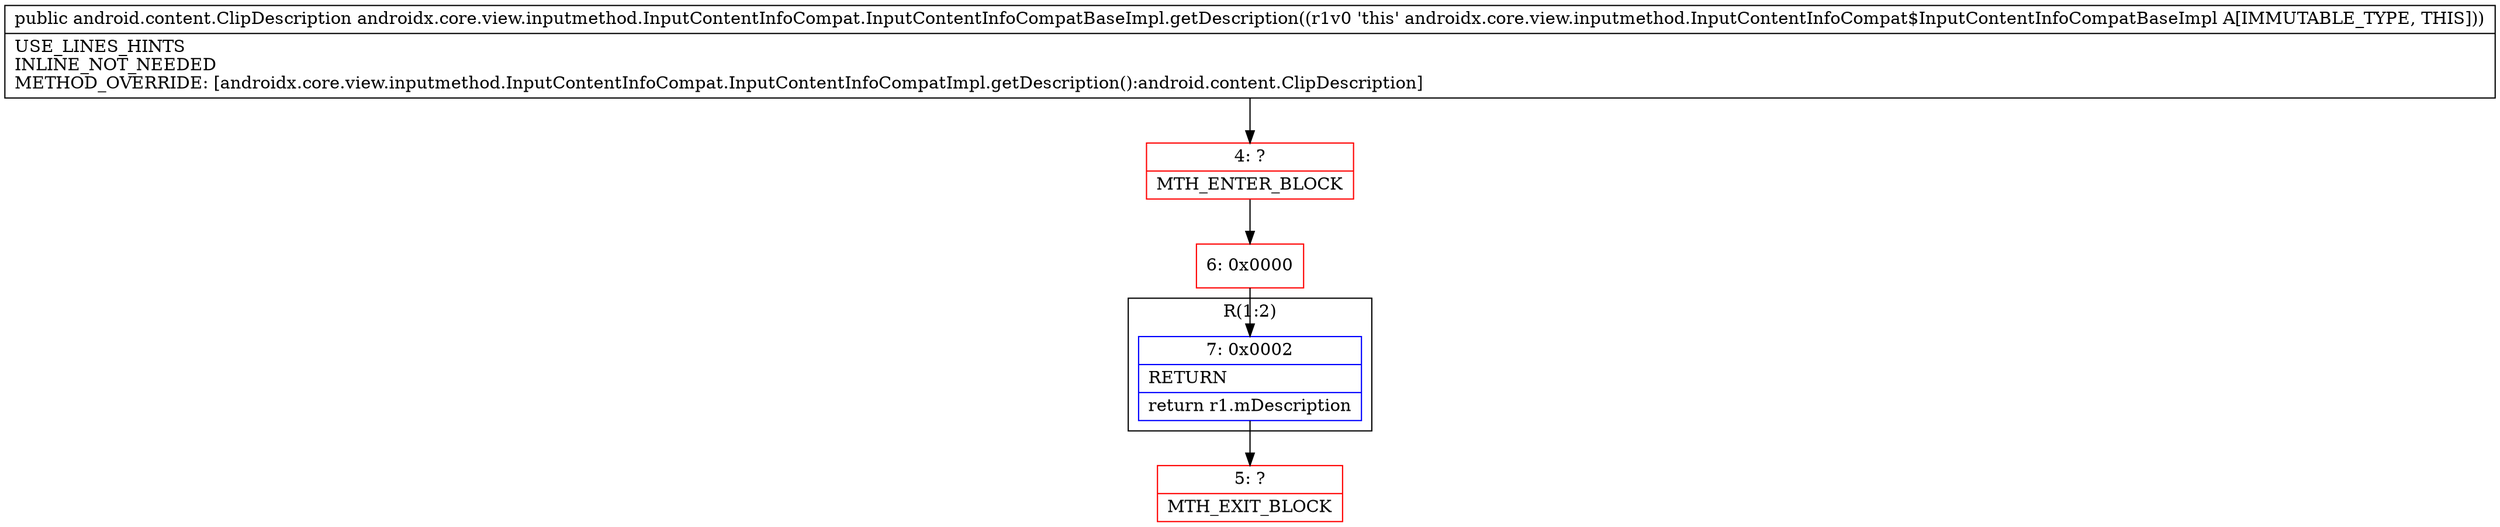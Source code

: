 digraph "CFG forandroidx.core.view.inputmethod.InputContentInfoCompat.InputContentInfoCompatBaseImpl.getDescription()Landroid\/content\/ClipDescription;" {
subgraph cluster_Region_1976137552 {
label = "R(1:2)";
node [shape=record,color=blue];
Node_7 [shape=record,label="{7\:\ 0x0002|RETURN\l|return r1.mDescription\l}"];
}
Node_4 [shape=record,color=red,label="{4\:\ ?|MTH_ENTER_BLOCK\l}"];
Node_6 [shape=record,color=red,label="{6\:\ 0x0000}"];
Node_5 [shape=record,color=red,label="{5\:\ ?|MTH_EXIT_BLOCK\l}"];
MethodNode[shape=record,label="{public android.content.ClipDescription androidx.core.view.inputmethod.InputContentInfoCompat.InputContentInfoCompatBaseImpl.getDescription((r1v0 'this' androidx.core.view.inputmethod.InputContentInfoCompat$InputContentInfoCompatBaseImpl A[IMMUTABLE_TYPE, THIS]))  | USE_LINES_HINTS\lINLINE_NOT_NEEDED\lMETHOD_OVERRIDE: [androidx.core.view.inputmethod.InputContentInfoCompat.InputContentInfoCompatImpl.getDescription():android.content.ClipDescription]\l}"];
MethodNode -> Node_4;Node_7 -> Node_5;
Node_4 -> Node_6;
Node_6 -> Node_7;
}

